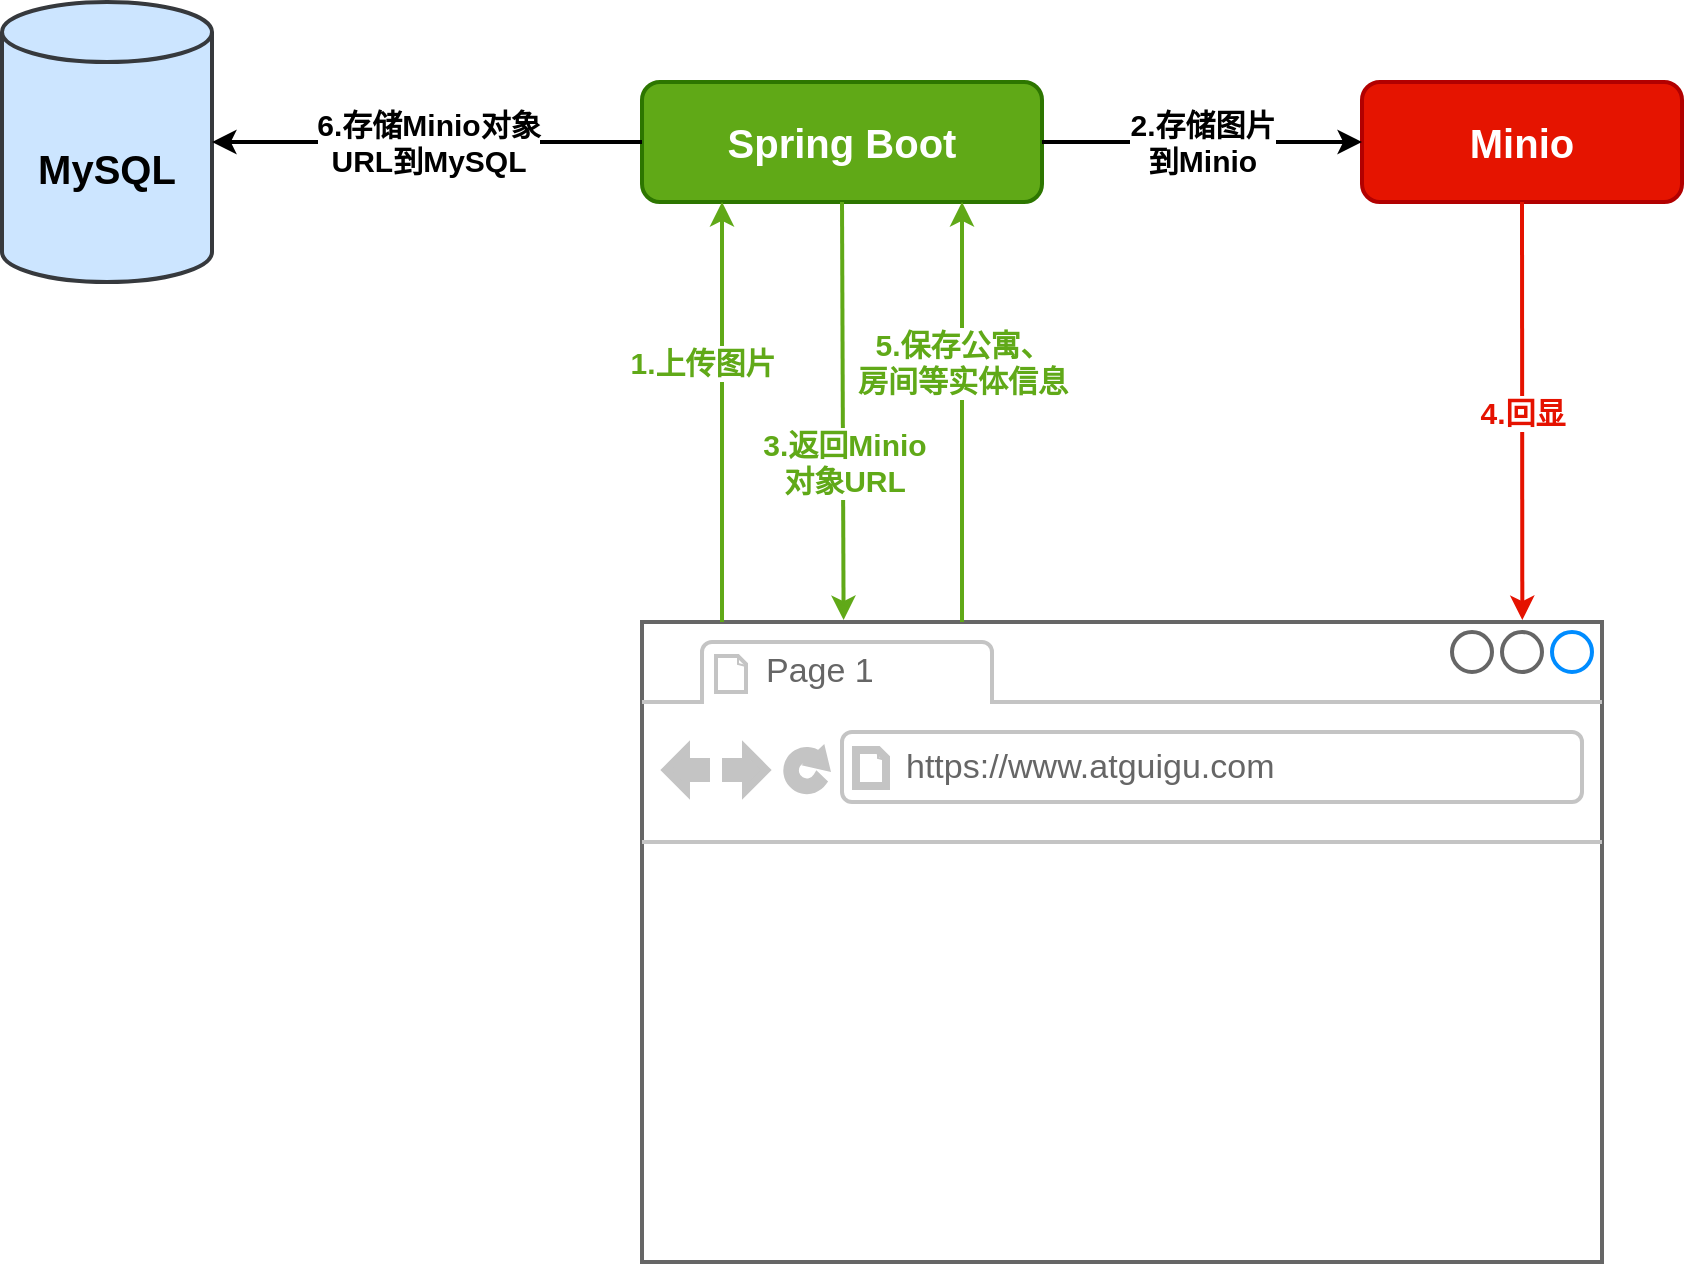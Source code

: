 <mxfile version="21.6.1" type="device">
  <diagram name="第 1 页" id="z1EwqgkSUiRJyfCn-h1Z">
    <mxGraphModel dx="1238" dy="769" grid="1" gridSize="10" guides="1" tooltips="1" connect="1" arrows="1" fold="1" page="1" pageScale="1" pageWidth="3300" pageHeight="4681" math="0" shadow="0">
      <root>
        <mxCell id="0" />
        <mxCell id="1" parent="0" />
        <mxCell id="cwzj1Dwt6X_oeceQB2pK-1" value="" style="strokeWidth=2;shadow=0;dashed=0;align=center;html=1;shape=mxgraph.mockup.containers.browserWindow;rSize=0;strokeColor=#666666;strokeColor2=#008cff;strokeColor3=#c4c4c4;mainText=,;recursiveResize=0;" vertex="1" parent="1">
          <mxGeometry x="460" y="470" width="480" height="320" as="geometry" />
        </mxCell>
        <mxCell id="cwzj1Dwt6X_oeceQB2pK-2" value="Page 1" style="strokeWidth=1;shadow=0;dashed=0;align=center;html=1;shape=mxgraph.mockup.containers.anchor;fontSize=17;fontColor=#666666;align=left;whiteSpace=wrap;" vertex="1" parent="cwzj1Dwt6X_oeceQB2pK-1">
          <mxGeometry x="60" y="12" width="110" height="26" as="geometry" />
        </mxCell>
        <mxCell id="cwzj1Dwt6X_oeceQB2pK-3" value="https://www.atguigu.com" style="strokeWidth=1;shadow=0;dashed=0;align=center;html=1;shape=mxgraph.mockup.containers.anchor;rSize=0;fontSize=17;fontColor=#666666;align=left;" vertex="1" parent="cwzj1Dwt6X_oeceQB2pK-1">
          <mxGeometry x="130" y="60" width="250" height="26" as="geometry" />
        </mxCell>
        <mxCell id="cwzj1Dwt6X_oeceQB2pK-7" value="Spring Boot" style="rounded=1;whiteSpace=wrap;html=1;fontSize=20;fontStyle=1;fillColor=#60a917;fontColor=#ffffff;strokeColor=#2D7600;strokeWidth=2;" vertex="1" parent="1">
          <mxGeometry x="460" y="200" width="200" height="60" as="geometry" />
        </mxCell>
        <mxCell id="cwzj1Dwt6X_oeceQB2pK-8" value="Minio" style="rounded=1;whiteSpace=wrap;html=1;fontSize=20;fontStyle=1;fillColor=#e51400;fontColor=#ffffff;strokeColor=#B20000;strokeWidth=2;" vertex="1" parent="1">
          <mxGeometry x="820" y="200" width="160" height="60" as="geometry" />
        </mxCell>
        <mxCell id="cwzj1Dwt6X_oeceQB2pK-10" value="" style="endArrow=classic;html=1;rounded=0;entryX=0.2;entryY=1;entryDx=0;entryDy=0;strokeWidth=2;strokeColor=#60a918;entryPerimeter=0;" edge="1" parent="1">
          <mxGeometry relative="1" as="geometry">
            <mxPoint x="500" y="470" as="sourcePoint" />
            <mxPoint x="500" y="260" as="targetPoint" />
          </mxGeometry>
        </mxCell>
        <mxCell id="cwzj1Dwt6X_oeceQB2pK-11" value="1.上传图片" style="edgeLabel;resizable=0;html=1;align=center;verticalAlign=middle;fontSize=15;fontStyle=1;fontColor=#60a918;" connectable="0" vertex="1" parent="cwzj1Dwt6X_oeceQB2pK-10">
          <mxGeometry relative="1" as="geometry">
            <mxPoint x="-10" y="-25" as="offset" />
          </mxGeometry>
        </mxCell>
        <mxCell id="cwzj1Dwt6X_oeceQB2pK-12" value="" style="endArrow=classic;html=1;rounded=0;exitX=0.5;exitY=1;exitDx=0;exitDy=0;strokeWidth=2;fillColor=#e51400;strokeColor=#e51200;entryX=0.917;entryY=-0.003;entryDx=0;entryDy=0;entryPerimeter=0;" edge="1" parent="1" source="cwzj1Dwt6X_oeceQB2pK-8" target="cwzj1Dwt6X_oeceQB2pK-1">
          <mxGeometry relative="1" as="geometry">
            <mxPoint x="792" y="468" as="sourcePoint" />
            <mxPoint x="900" y="460" as="targetPoint" />
          </mxGeometry>
        </mxCell>
        <mxCell id="cwzj1Dwt6X_oeceQB2pK-13" value="4.回显" style="edgeLabel;resizable=0;html=1;align=center;verticalAlign=middle;fontSize=15;fontStyle=1;fontColor=#e51200;" connectable="0" vertex="1" parent="cwzj1Dwt6X_oeceQB2pK-12">
          <mxGeometry relative="1" as="geometry" />
        </mxCell>
        <mxCell id="cwzj1Dwt6X_oeceQB2pK-15" value="" style="endArrow=classic;html=1;rounded=0;exitX=1;exitY=0.5;exitDx=0;exitDy=0;strokeWidth=2;entryX=0;entryY=0.5;entryDx=0;entryDy=0;" edge="1" parent="1" source="cwzj1Dwt6X_oeceQB2pK-7" target="cwzj1Dwt6X_oeceQB2pK-8">
          <mxGeometry relative="1" as="geometry">
            <mxPoint x="1015" y="270" as="sourcePoint" />
            <mxPoint x="797" y="471" as="targetPoint" />
          </mxGeometry>
        </mxCell>
        <mxCell id="cwzj1Dwt6X_oeceQB2pK-16" value="2.存储图片&lt;br&gt;到Minio" style="edgeLabel;resizable=0;html=1;align=center;verticalAlign=middle;fontSize=15;fontStyle=1" connectable="0" vertex="1" parent="cwzj1Dwt6X_oeceQB2pK-15">
          <mxGeometry relative="1" as="geometry" />
        </mxCell>
        <mxCell id="cwzj1Dwt6X_oeceQB2pK-17" value="" style="endArrow=classic;html=1;rounded=0;strokeWidth=2;strokeColor=#60a918;exitX=0.5;exitY=1;exitDx=0;exitDy=0;entryX=0.21;entryY=-0.003;entryDx=0;entryDy=0;entryPerimeter=0;" edge="1" parent="1" source="cwzj1Dwt6X_oeceQB2pK-7" target="cwzj1Dwt6X_oeceQB2pK-1">
          <mxGeometry relative="1" as="geometry">
            <mxPoint x="600" y="260" as="sourcePoint" />
            <mxPoint x="720" y="460" as="targetPoint" />
          </mxGeometry>
        </mxCell>
        <mxCell id="cwzj1Dwt6X_oeceQB2pK-18" value="3.返回Minio&lt;br&gt;对象URL" style="edgeLabel;resizable=0;html=1;align=center;verticalAlign=middle;fontSize=15;fontStyle=1;fontColor=#60a918;" connectable="0" vertex="1" parent="cwzj1Dwt6X_oeceQB2pK-17">
          <mxGeometry relative="1" as="geometry">
            <mxPoint y="25" as="offset" />
          </mxGeometry>
        </mxCell>
        <mxCell id="cwzj1Dwt6X_oeceQB2pK-19" value="MySQL" style="shape=cylinder3;whiteSpace=wrap;html=1;boundedLbl=1;backgroundOutline=1;size=15;fontStyle=1;strokeWidth=2;fillColor=#cce5ff;strokeColor=#36393d;fontSize=20;" vertex="1" parent="1">
          <mxGeometry x="140" y="160" width="105" height="140" as="geometry" />
        </mxCell>
        <mxCell id="cwzj1Dwt6X_oeceQB2pK-22" value="" style="endArrow=classic;html=1;rounded=0;entryX=0.2;entryY=1;entryDx=0;entryDy=0;strokeWidth=2;strokeColor=#60a918;entryPerimeter=0;" edge="1" parent="1">
          <mxGeometry relative="1" as="geometry">
            <mxPoint x="620" y="470" as="sourcePoint" />
            <mxPoint x="620" y="260" as="targetPoint" />
          </mxGeometry>
        </mxCell>
        <mxCell id="cwzj1Dwt6X_oeceQB2pK-23" value="5.保存公寓、&lt;br&gt;房间等实体信息" style="edgeLabel;resizable=0;html=1;align=center;verticalAlign=middle;fontSize=15;fontStyle=1;fontColor=#60a918;" connectable="0" vertex="1" parent="cwzj1Dwt6X_oeceQB2pK-22">
          <mxGeometry relative="1" as="geometry">
            <mxPoint y="-25" as="offset" />
          </mxGeometry>
        </mxCell>
        <mxCell id="cwzj1Dwt6X_oeceQB2pK-24" value="" style="endArrow=classic;html=1;rounded=0;exitX=0;exitY=0.5;exitDx=0;exitDy=0;strokeWidth=2;entryX=1;entryY=0.5;entryDx=0;entryDy=0;entryPerimeter=0;" edge="1" parent="1" source="cwzj1Dwt6X_oeceQB2pK-7" target="cwzj1Dwt6X_oeceQB2pK-19">
          <mxGeometry relative="1" as="geometry">
            <mxPoint x="670" y="240" as="sourcePoint" />
            <mxPoint x="830" y="240" as="targetPoint" />
          </mxGeometry>
        </mxCell>
        <mxCell id="cwzj1Dwt6X_oeceQB2pK-25" value="6.存储Minio对象&lt;br&gt;URL到MySQL" style="edgeLabel;resizable=0;html=1;align=center;verticalAlign=middle;fontSize=15;fontStyle=1" connectable="0" vertex="1" parent="cwzj1Dwt6X_oeceQB2pK-24">
          <mxGeometry relative="1" as="geometry" />
        </mxCell>
      </root>
    </mxGraphModel>
  </diagram>
</mxfile>
